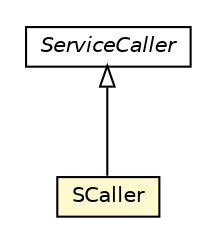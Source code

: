#!/usr/local/bin/dot
#
# Class diagram 
# Generated by UMLGraph version 5.1 (http://www.umlgraph.org/)
#

digraph G {
	edge [fontname="Helvetica",fontsize=10,labelfontname="Helvetica",labelfontsize=10];
	node [fontname="Helvetica",fontsize=10,shape=plaintext];
	nodesep=0.25;
	ranksep=0.5;
	// org.universAAL.middleware.service.ServiceCaller
	c5589875 [label=<<table title="org.universAAL.middleware.service.ServiceCaller" border="0" cellborder="1" cellspacing="0" cellpadding="2" port="p" href="../../middleware/service/ServiceCaller.html">
		<tr><td><table border="0" cellspacing="0" cellpadding="1">
<tr><td align="center" balign="center"><font face="Helvetica-Oblique"> ServiceCaller </font></td></tr>
		</table></td></tr>
		</table>>, fontname="Helvetica", fontcolor="black", fontsize=10.0];
	// org.universAAL.reliability.reasoner.SCaller
	c5590831 [label=<<table title="org.universAAL.reliability.reasoner.SCaller" border="0" cellborder="1" cellspacing="0" cellpadding="2" port="p" bgcolor="lemonChiffon" href="./SCaller.html">
		<tr><td><table border="0" cellspacing="0" cellpadding="1">
<tr><td align="center" balign="center"> SCaller </td></tr>
		</table></td></tr>
		</table>>, fontname="Helvetica", fontcolor="black", fontsize=10.0];
	//org.universAAL.reliability.reasoner.SCaller extends org.universAAL.middleware.service.ServiceCaller
	c5589875:p -> c5590831:p [dir=back,arrowtail=empty];
}

